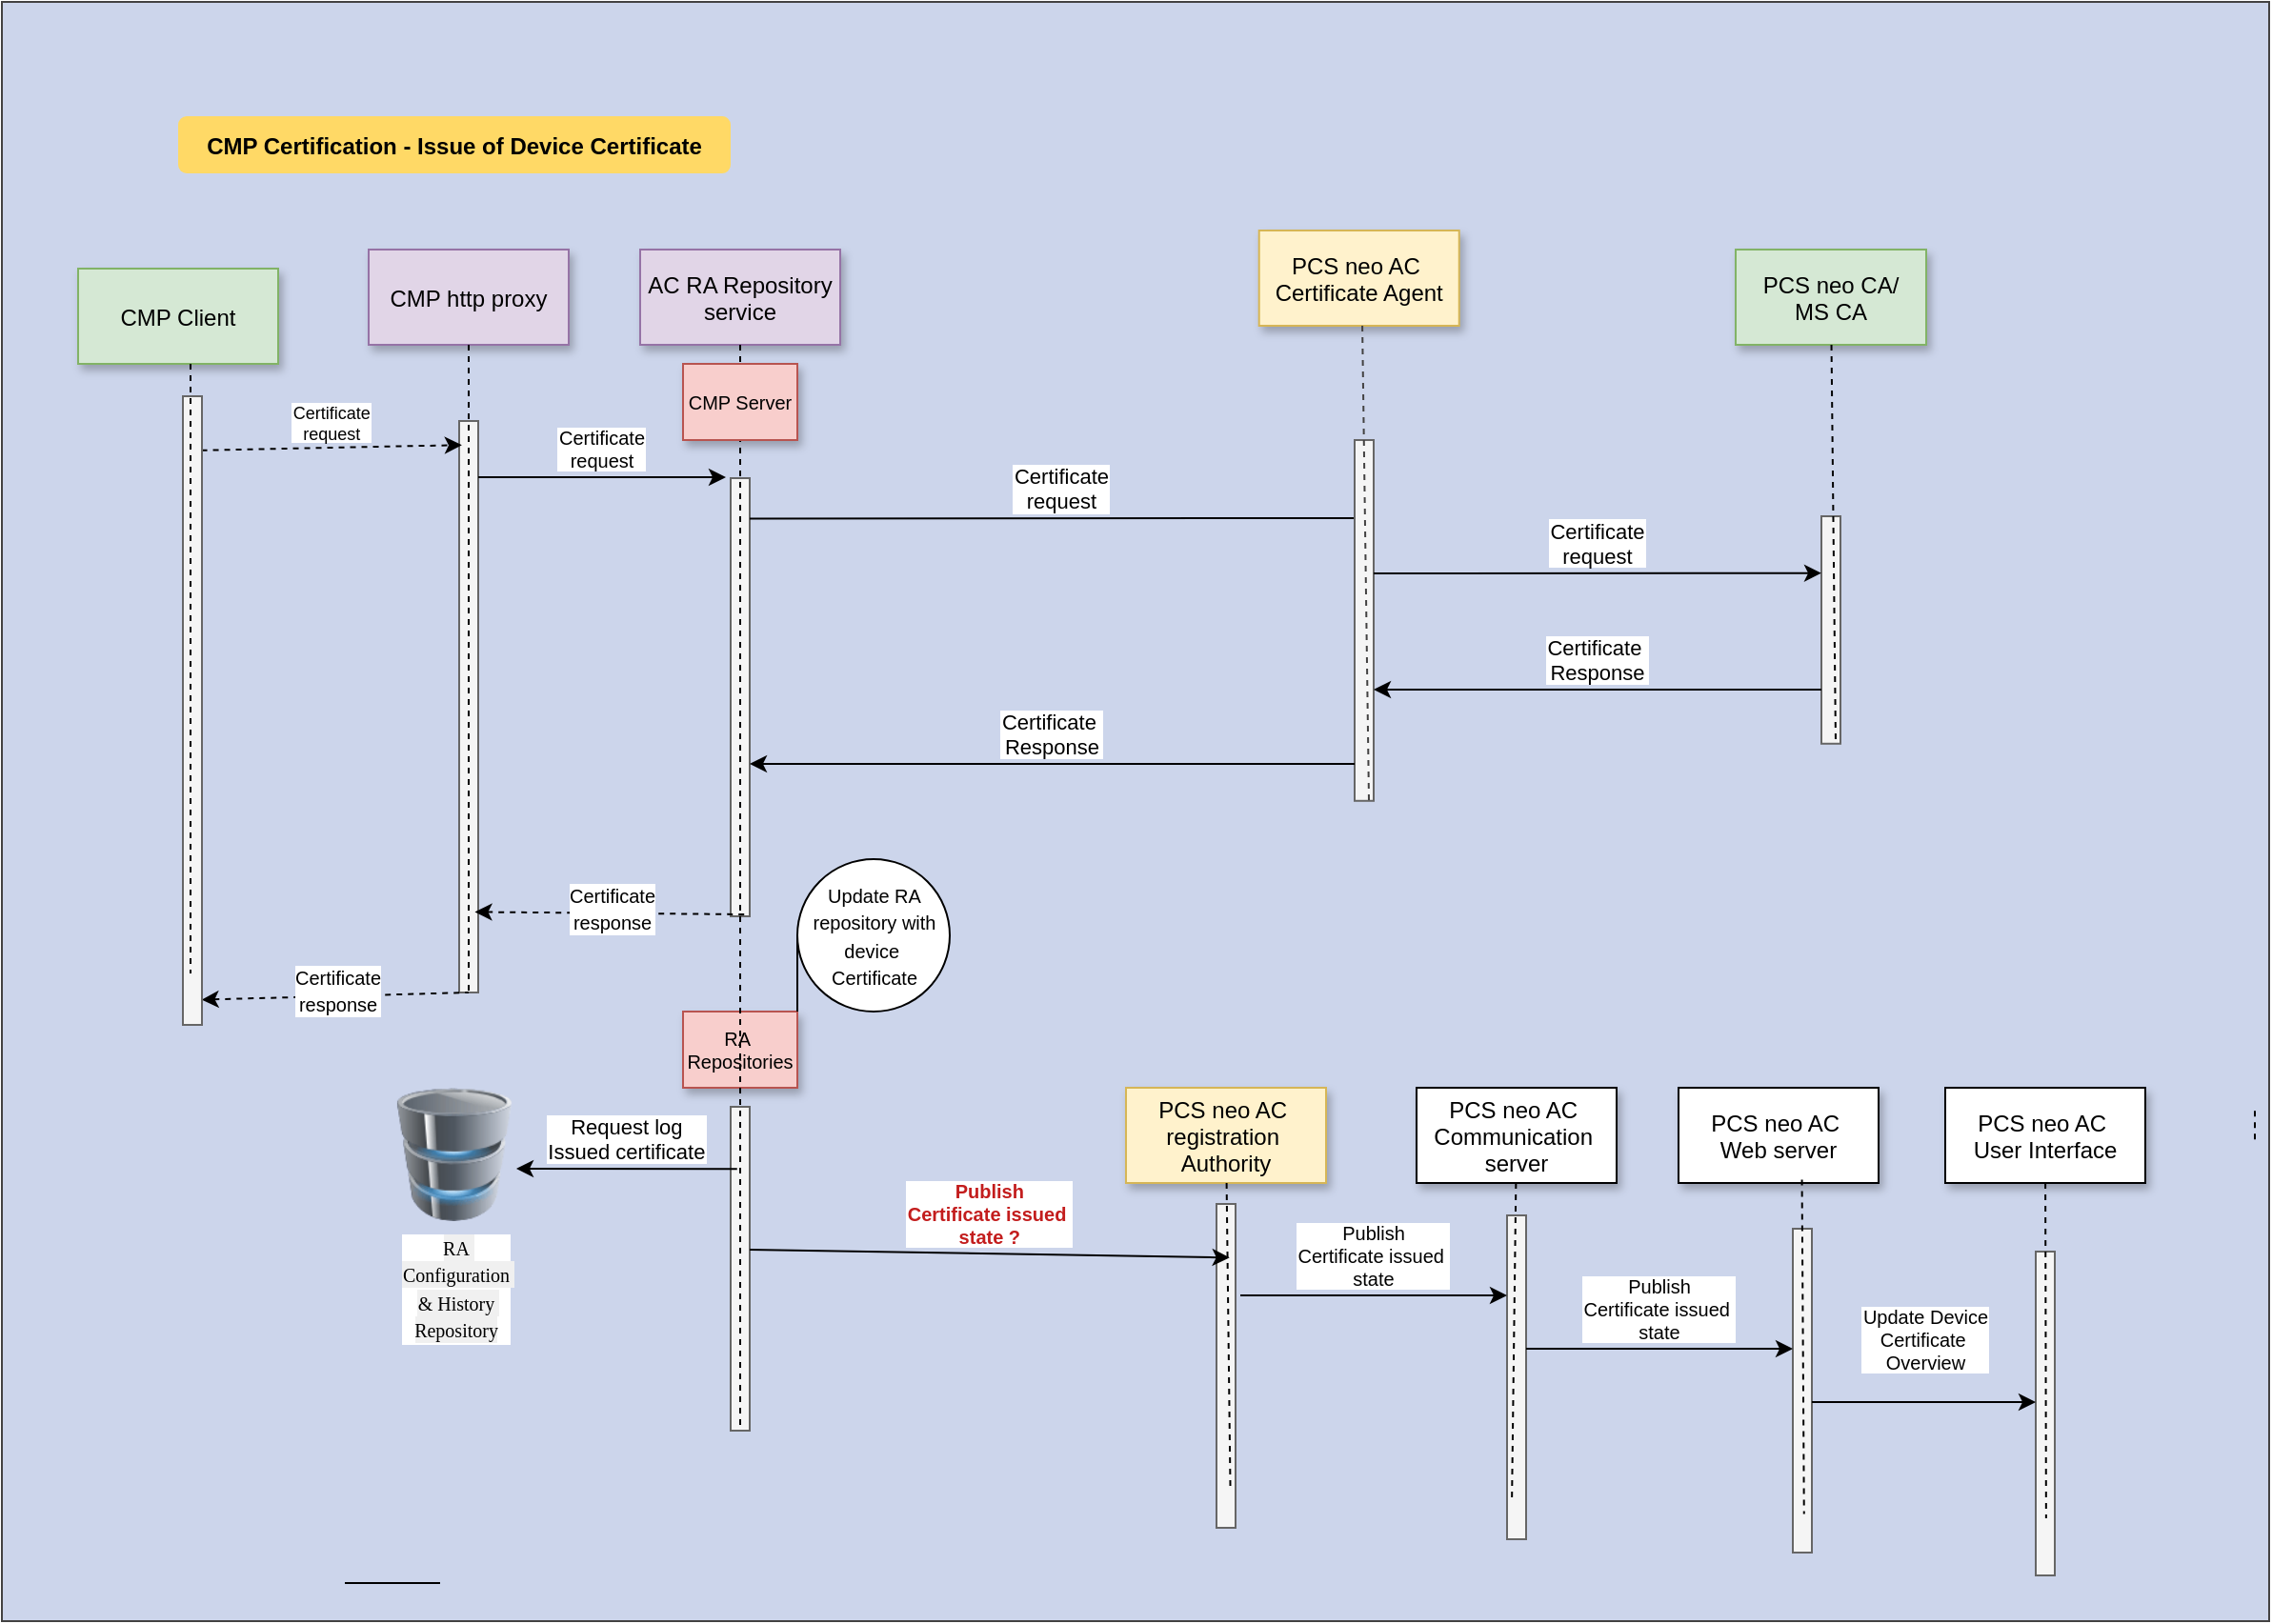 <mxfile version="26.2.9">
  <diagram name="Page-1" id="9361dd3d-8414-5efd-6122-117bd74ce7a7">
    <mxGraphModel dx="2003" dy="1234" grid="1" gridSize="10" guides="1" tooltips="1" connect="1" arrows="1" fold="1" page="0" pageScale="1.5" pageWidth="826" pageHeight="1169" background="none" math="0" shadow="0">
      <root>
        <mxCell id="0" />
        <mxCell id="1" parent="0" />
        <mxCell id="20" value="" style="fillColor=#CCD5EB;strokeColor=light-dark(#434242, #ffc8c8);" parent="1" vertex="1">
          <mxGeometry x="-40" y="-70" width="1190" height="850" as="geometry" />
        </mxCell>
        <mxCell id="2" value="" style="fillColor=#f5f5f5;strokeColor=#666666;fontColor=#333333;" parent="1" vertex="1">
          <mxGeometry x="200" y="150" width="10" height="300" as="geometry" />
        </mxCell>
        <mxCell id="3" value="Certificate&#xa;request" style="edgeStyle=none;verticalLabelPosition=top;verticalAlign=bottom;labelPosition=left;align=center;spacing=1;fontSize=9;dashed=1;exitX=0.978;exitY=0.086;exitDx=0;exitDy=0;exitPerimeter=0;entryX=0.144;entryY=0.042;entryDx=0;entryDy=0;entryPerimeter=0;" parent="1" edge="1" target="2" source="tpsU3pb73Hbp_vr3Kudf-130">
          <mxGeometry width="100" height="100" as="geometry">
            <mxPoint x="110" y="149.5" as="sourcePoint" />
            <mxPoint x="200" y="149.5" as="targetPoint" />
            <mxPoint as="offset" />
          </mxGeometry>
        </mxCell>
        <mxCell id="4" value="CMP http proxy" style="shadow=1;fillColor=#e1d5e7;strokeColor=#9673a6;" parent="1" vertex="1">
          <mxGeometry x="152.5" y="60" width="105" height="50" as="geometry" />
        </mxCell>
        <mxCell id="6" value="" style="fillColor=#f5f5f5;strokeColor=#666666;fontColor=#333333;" parent="1" vertex="1">
          <mxGeometry x="342.5" y="180" width="10" height="230" as="geometry" />
        </mxCell>
        <mxCell id="7" value="AC RA Repository&#xa;service" style="shadow=1;fillColor=#e1d5e7;strokeColor=#9673a6;" parent="1" vertex="1">
          <mxGeometry x="295" y="60" width="105" height="50" as="geometry" />
        </mxCell>
        <mxCell id="8" value="" style="edgeStyle=none;endArrow=none;dashed=1;entryX=0.5;entryY=1;entryDx=0;entryDy=0;" parent="1" source="7" target="tpsU3pb73Hbp_vr3Kudf-109" edge="1">
          <mxGeometry width="100" height="100" as="geometry">
            <mxPoint x="347.259" y="110" as="sourcePoint" />
            <mxPoint x="347.576" y="165" as="targetPoint" />
          </mxGeometry>
        </mxCell>
        <mxCell id="9" value="Certificate&#xa;request" style="edgeStyle=none;verticalLabelPosition=top;verticalAlign=bottom;fontSize=10;" parent="1" edge="1">
          <mxGeometry x="220" y="92" width="100" height="100" as="geometry">
            <mxPoint x="210" y="179.5" as="sourcePoint" />
            <mxPoint x="340" y="179.5" as="targetPoint" />
          </mxGeometry>
        </mxCell>
        <mxCell id="13" value="Certificate&#xa;request" style="edgeStyle=none;verticalLabelPosition=top;verticalAlign=bottom;" parent="1" edge="1">
          <mxGeometry x="385.455" y="113.916" width="100" height="100" as="geometry">
            <mxPoint x="352.5" y="201.206" as="sourcePoint" />
            <mxPoint x="680" y="201" as="targetPoint" />
          </mxGeometry>
        </mxCell>
        <mxCell id="21" value="" style="fillColor=#f5f5f5;strokeColor=#666666;fontColor=#333333;" parent="1" vertex="1">
          <mxGeometry x="670" y="160" width="10" height="189.39" as="geometry" />
        </mxCell>
        <mxCell id="22" value="PCS neo AC &#xa;Certificate Agent" style="shadow=1;fillColor=#fff2cc;strokeColor=#d6b656;" parent="1" vertex="1">
          <mxGeometry x="619.86" y="50" width="105" height="50" as="geometry" />
        </mxCell>
        <mxCell id="23" value="" style="edgeStyle=none;endArrow=none;dashed=1;strokeColor=light-dark(#434242, #ffc8c8);entryX=0.75;entryY=1;entryDx=0;entryDy=0;" parent="1" target="21" edge="1">
          <mxGeometry x="614.488" y="175.0" width="100" height="100" as="geometry">
            <mxPoint x="674.042" y="100" as="sourcePoint" />
            <mxPoint x="675.949" y="269.394" as="targetPoint" />
          </mxGeometry>
        </mxCell>
        <mxCell id="24" value="PCS neo CA/&#xa;MS CA" style="shadow=1;fillColor=#d5e8d4;strokeColor=#82b366;" parent="1" vertex="1">
          <mxGeometry x="870" y="60" width="100" height="50" as="geometry" />
        </mxCell>
        <mxCell id="26" value="" style="fillColor=#f5f5f5;strokeColor=#666666;fontColor=#333333;" parent="1" vertex="1">
          <mxGeometry x="915" y="200" width="10" height="119.39" as="geometry" />
        </mxCell>
        <mxCell id="33" value="" style="edgeStyle=elbowEdgeStyle;elbow=horizontal;endArrow=none;dashed=1;entryX=0.5;entryY=1;entryDx=0;entryDy=0;" parent="1" source="4" target="2" edge="1">
          <mxGeometry x="230.0" y="310" width="100" height="100" as="geometry">
            <mxPoint x="230.0" y="410" as="sourcePoint" />
            <mxPoint x="330" y="310" as="targetPoint" />
          </mxGeometry>
        </mxCell>
        <mxCell id="34" value="Certificate &#xa;Response" style="edgeStyle=elbowEdgeStyle;elbow=vertical;verticalLabelPosition=top;verticalAlign=bottom" parent="1" edge="1" source="26">
          <mxGeometry x="550" y="261.736" width="100" height="100" as="geometry">
            <mxPoint x="797.5" y="291.13" as="sourcePoint" />
            <mxPoint x="680" y="291.13" as="targetPoint" />
            <Array as="points" />
          </mxGeometry>
        </mxCell>
        <mxCell id="52" value="" style="edgeStyle=none;endArrow=none;dashed=1" parent="1" source="tpsU3pb73Hbp_vr3Kudf-97" edge="1">
          <mxGeometry x="376.571" y="339.697" width="100" height="100" as="geometry">
            <mxPoint x="451.736" y="284.697" as="sourcePoint" />
            <mxPoint x="347.5" y="464.167" as="targetPoint" />
          </mxGeometry>
        </mxCell>
        <mxCell id="56" value="" style="edgeStyle=none;endArrow=none;dashed=1" parent="1" edge="1">
          <mxGeometry x="1204.071" y="380.087" width="100" height="100" as="geometry">
            <mxPoint x="1142.5" y="512.083" as="sourcePoint" />
            <mxPoint x="1142.5" y="530" as="targetPoint" />
          </mxGeometry>
        </mxCell>
        <mxCell id="71" value="CMP Certification - Issue of Device Certificate" style="rounded=1;fontStyle=1;fillColor=#FFD966;strokeColor=none" parent="1" vertex="1">
          <mxGeometry x="52.5" y="-10" width="290" height="30" as="geometry" />
        </mxCell>
        <mxCell id="86" value="" style="edgeStyle=elbowEdgeStyle;elbow=vertical;endArrow=none" parent="1" edge="1">
          <mxGeometry x="50.0" y="709.988" width="100" height="100" as="geometry">
            <mxPoint x="190.0" y="759.988" as="sourcePoint" />
            <mxPoint x="140.0" y="759.988" as="targetPoint" />
          </mxGeometry>
        </mxCell>
        <mxCell id="tpsU3pb73Hbp_vr3Kudf-94" value="CMP Server" style="shadow=1;fillColor=#f8cecc;strokeColor=#b85450;fontSize=10;" vertex="1" parent="1">
          <mxGeometry x="317.5" y="120" width="60" height="40" as="geometry" />
        </mxCell>
        <mxCell id="tpsU3pb73Hbp_vr3Kudf-95" value="Certificate&#xa;request" style="edgeStyle=none;verticalLabelPosition=top;verticalAlign=bottom;entryX=0;entryY=0.25;entryDx=0;entryDy=0;" edge="1" parent="1" target="26">
          <mxGeometry x="385.455" y="113.916" width="100" height="100" as="geometry">
            <mxPoint x="680" y="230" as="sourcePoint" />
            <mxPoint x="800" y="230" as="targetPoint" />
          </mxGeometry>
        </mxCell>
        <mxCell id="tpsU3pb73Hbp_vr3Kudf-96" value="Certificate &#xa;Response" style="edgeStyle=elbowEdgeStyle;elbow=vertical;verticalLabelPosition=top;verticalAlign=bottom" edge="1" parent="1" source="21">
          <mxGeometry x="550" y="261.736" width="100" height="100" as="geometry">
            <mxPoint x="470.0" y="330.0" as="sourcePoint" />
            <mxPoint x="352.5" y="330.0" as="targetPoint" />
            <Array as="points" />
          </mxGeometry>
        </mxCell>
        <mxCell id="tpsU3pb73Hbp_vr3Kudf-97" value="RA &#xa;Repositories" style="shadow=1;fillColor=#f8cecc;strokeColor=#b85450;fontSize=10;" vertex="1" parent="1">
          <mxGeometry x="317.5" y="460" width="60" height="40" as="geometry" />
        </mxCell>
        <mxCell id="tpsU3pb73Hbp_vr3Kudf-104" value="&lt;font style=&quot;font-size: 10px;&quot;&gt;Update RA repository with device&amp;nbsp;&lt;/font&gt;&lt;div&gt;&lt;font style=&quot;font-size: 10px;&quot;&gt;Certificate&lt;/font&gt;&lt;/div&gt;" style="shape=tapeData;whiteSpace=wrap;html=1;perimeter=ellipsePerimeter;direction=south;" vertex="1" parent="1">
          <mxGeometry x="377.5" y="380" width="80" height="80" as="geometry" />
        </mxCell>
        <mxCell id="tpsU3pb73Hbp_vr3Kudf-105" value="" style="edgeStyle=none;verticalLabelPosition=top;verticalAlign=bottom;endArrow=none;startArrow=classic;dashed=1;exitX=0.824;exitY=0.929;exitDx=0;exitDy=0;exitPerimeter=0;" edge="1" parent="1">
          <mxGeometry x="220" y="172.259" width="100" height="100" as="geometry">
            <mxPoint x="208.24" y="407.7" as="sourcePoint" />
            <mxPoint x="350" y="409" as="targetPoint" />
          </mxGeometry>
        </mxCell>
        <mxCell id="tpsU3pb73Hbp_vr3Kudf-121" value="Text" style="edgeLabel;html=1;align=center;verticalAlign=middle;resizable=0;points=[];" vertex="1" connectable="0" parent="tpsU3pb73Hbp_vr3Kudf-105">
          <mxGeometry relative="1" as="geometry">
            <mxPoint x="2" y="-2" as="offset" />
          </mxGeometry>
        </mxCell>
        <mxCell id="tpsU3pb73Hbp_vr3Kudf-126" value="&lt;span style=&quot;font-size: 10px;&quot;&gt;Certificate&lt;/span&gt;&lt;br style=&quot;padding: 0px; margin: 0px; font-size: 10px;&quot;&gt;&lt;span style=&quot;font-size: 10px;&quot;&gt;response&lt;/span&gt;" style="edgeLabel;html=1;align=center;verticalAlign=middle;resizable=0;points=[];" vertex="1" connectable="0" parent="tpsU3pb73Hbp_vr3Kudf-105">
          <mxGeometry relative="1" as="geometry">
            <mxPoint x="1" y="-3" as="offset" />
          </mxGeometry>
        </mxCell>
        <mxCell id="tpsU3pb73Hbp_vr3Kudf-108" value="PCS neo AC &#xa;registration &#xa;Authority" style="shadow=1;fillColor=#fff2cc;strokeColor=#d6b656;" vertex="1" parent="1">
          <mxGeometry x="550" y="500" width="105" height="50" as="geometry" />
        </mxCell>
        <mxCell id="tpsU3pb73Hbp_vr3Kudf-109" value="" style="fillColor=#f5f5f5;strokeColor=#666666;fontColor=#333333;" vertex="1" parent="1">
          <mxGeometry x="342.5" y="510" width="10" height="170" as="geometry" />
        </mxCell>
        <mxCell id="tpsU3pb73Hbp_vr3Kudf-111" value="" style="fillColor=#f5f5f5;strokeColor=#666666;fontColor=#333333;" vertex="1" parent="1">
          <mxGeometry x="597.5" y="561" width="10" height="170" as="geometry" />
        </mxCell>
        <mxCell id="tpsU3pb73Hbp_vr3Kudf-112" value="Publish&#xa;Certificate issued &#xa;state ?" style="edgeStyle=none;verticalLabelPosition=top;verticalAlign=bottom;fontSize=10;entryX=0.685;entryY=0.201;entryDx=0;entryDy=0;entryPerimeter=0;fontColor=light-dark(#c31d1d, #ededed);fontStyle=1" edge="1" parent="1">
          <mxGeometry x="220" y="92" width="100" height="100" as="geometry">
            <mxPoint x="352.5" y="585" as="sourcePoint" />
            <mxPoint x="604.35" y="589.17" as="targetPoint" />
          </mxGeometry>
        </mxCell>
        <mxCell id="tpsU3pb73Hbp_vr3Kudf-113" value="PCS neo AC &#xa;Communication &#xa;server" style="shadow=1;" vertex="1" parent="1">
          <mxGeometry x="702.5" y="500" width="105" height="50" as="geometry" />
        </mxCell>
        <mxCell id="tpsU3pb73Hbp_vr3Kudf-114" value="" style="fillColor=#f5f5f5;strokeColor=#666666;fontColor=#333333;" vertex="1" parent="1">
          <mxGeometry x="750" y="567" width="10" height="170" as="geometry" />
        </mxCell>
        <mxCell id="tpsU3pb73Hbp_vr3Kudf-115" value="Publish&#xa;Certificate issued &#xa;state" style="edgeStyle=none;verticalLabelPosition=top;verticalAlign=bottom;fontSize=10;entryX=0.685;entryY=0.201;entryDx=0;entryDy=0;entryPerimeter=0;" edge="1" parent="1">
          <mxGeometry x="220" y="92" width="100" height="100" as="geometry">
            <mxPoint x="610" y="609" as="sourcePoint" />
            <mxPoint x="750" y="609" as="targetPoint" />
          </mxGeometry>
        </mxCell>
        <mxCell id="tpsU3pb73Hbp_vr3Kudf-116" value="PCS neo AC &#xa;Web server" style="shadow=1;" vertex="1" parent="1">
          <mxGeometry x="840" y="500" width="105" height="50" as="geometry" />
        </mxCell>
        <mxCell id="tpsU3pb73Hbp_vr3Kudf-117" value="" style="fillColor=#f5f5f5;strokeColor=#666666;fontColor=#333333;" vertex="1" parent="1">
          <mxGeometry x="900" y="574" width="10" height="170" as="geometry" />
        </mxCell>
        <mxCell id="tpsU3pb73Hbp_vr3Kudf-118" value="Publish&#xa;Certificate issued &#xa;state" style="edgeStyle=none;verticalLabelPosition=top;verticalAlign=bottom;fontSize=10;entryX=0.685;entryY=0.201;entryDx=0;entryDy=0;entryPerimeter=0;" edge="1" parent="1">
          <mxGeometry x="220" y="92" width="100" height="100" as="geometry">
            <mxPoint x="760" y="637" as="sourcePoint" />
            <mxPoint x="900" y="637" as="targetPoint" />
          </mxGeometry>
        </mxCell>
        <mxCell id="tpsU3pb73Hbp_vr3Kudf-119" value="&lt;span style=&quot;white-space: pre-wrap; background-color: rgb(240, 240, 240);&quot;&gt;&lt;font face=&quot;Verdana&quot; style=&quot;font-size: 10px;&quot;&gt;RA Configuration &lt;/font&gt;&lt;/span&gt;&lt;div&gt;&lt;span style=&quot;white-space: pre-wrap; background-color: rgb(240, 240, 240);&quot;&gt;&lt;font face=&quot;Verdana&quot; style=&quot;font-size: 10px;&quot;&gt;&amp;amp; History Repository&lt;/font&gt;&lt;/span&gt;&lt;/div&gt;" style="image;html=1;image=img/lib/clip_art/computers/Database_128x128.png" vertex="1" parent="1">
          <mxGeometry x="165" y="500" width="65" height="70" as="geometry" />
        </mxCell>
        <mxCell id="tpsU3pb73Hbp_vr3Kudf-120" value="Request log&#xa;Issued certificate" style="edgeStyle=elbowEdgeStyle;elbow=vertical;verticalLabelPosition=top;verticalAlign=bottom;exitX=0.339;exitY=0.192;exitDx=0;exitDy=0;exitPerimeter=0;" edge="1" parent="1" source="tpsU3pb73Hbp_vr3Kudf-109" target="tpsU3pb73Hbp_vr3Kudf-119">
          <mxGeometry width="100" height="100" as="geometry">
            <mxPoint x="587.5" y="544.44" as="sourcePoint" />
            <mxPoint x="270" y="544.44" as="targetPoint" />
          </mxGeometry>
        </mxCell>
        <mxCell id="tpsU3pb73Hbp_vr3Kudf-122" value="PCS neo AC &#xa;User Interface" style="shadow=1;" vertex="1" parent="1">
          <mxGeometry x="980" y="500" width="105" height="50" as="geometry" />
        </mxCell>
        <mxCell id="tpsU3pb73Hbp_vr3Kudf-123" value="" style="fillColor=#f5f5f5;strokeColor=#666666;fontColor=#333333;" vertex="1" parent="1">
          <mxGeometry x="1027.5" y="586" width="10" height="170" as="geometry" />
        </mxCell>
        <mxCell id="tpsU3pb73Hbp_vr3Kudf-124" value="Update Device&#xa;Certificate &#xa;Overview&#xa;" style="edgeStyle=none;verticalLabelPosition=top;verticalAlign=bottom;fontSize=10;entryX=0.685;entryY=0.201;entryDx=0;entryDy=0;entryPerimeter=0;" edge="1" parent="1">
          <mxGeometry width="100" height="100" as="geometry">
            <mxPoint x="910" y="665" as="sourcePoint" />
            <mxPoint x="1027.5" y="665" as="targetPoint" />
            <mxPoint x="1" as="offset" />
          </mxGeometry>
        </mxCell>
        <mxCell id="tpsU3pb73Hbp_vr3Kudf-127" value="" style="edgeStyle=none;verticalLabelPosition=top;verticalAlign=bottom;endArrow=none;startArrow=classic;dashed=1;exitX=0.978;exitY=0.96;exitDx=0;exitDy=0;exitPerimeter=0;entryX=0.5;entryY=1;entryDx=0;entryDy=0;" edge="1" parent="1" source="tpsU3pb73Hbp_vr3Kudf-130" target="2">
          <mxGeometry x="220" y="172.259" width="100" height="100" as="geometry">
            <mxPoint x="68" y="264.5" as="sourcePoint" />
            <mxPoint x="210" y="265.5" as="targetPoint" />
          </mxGeometry>
        </mxCell>
        <mxCell id="tpsU3pb73Hbp_vr3Kudf-128" value="Text" style="edgeLabel;html=1;align=center;verticalAlign=middle;resizable=0;points=[];" vertex="1" connectable="0" parent="tpsU3pb73Hbp_vr3Kudf-127">
          <mxGeometry relative="1" as="geometry">
            <mxPoint x="2" y="-2" as="offset" />
          </mxGeometry>
        </mxCell>
        <mxCell id="tpsU3pb73Hbp_vr3Kudf-129" value="&lt;span style=&quot;font-size: 10px;&quot;&gt;Certificate&lt;/span&gt;&lt;br style=&quot;padding: 0px; margin: 0px; font-size: 10px;&quot;&gt;&lt;span style=&quot;font-size: 10px;&quot;&gt;response&lt;/span&gt;" style="edgeLabel;html=1;align=center;verticalAlign=middle;resizable=0;points=[];" vertex="1" connectable="0" parent="tpsU3pb73Hbp_vr3Kudf-127">
          <mxGeometry relative="1" as="geometry">
            <mxPoint x="1" y="-3" as="offset" />
          </mxGeometry>
        </mxCell>
        <mxCell id="tpsU3pb73Hbp_vr3Kudf-130" value="" style="fillColor=#f5f5f5;strokeColor=#666666;fillStyle=auto;fontColor=#333333;" vertex="1" parent="1">
          <mxGeometry x="55" y="137" width="10" height="330" as="geometry" />
        </mxCell>
        <mxCell id="tpsU3pb73Hbp_vr3Kudf-131" value="CMP Client" style="shadow=1;fillColor=#d5e8d4;strokeColor=#82b366;" vertex="1" parent="1">
          <mxGeometry y="70" width="105" height="50" as="geometry" />
        </mxCell>
        <mxCell id="tpsU3pb73Hbp_vr3Kudf-132" value="" style="elbow=horizontal;endArrow=none;dashed=1;rounded=0;" edge="1" parent="1">
          <mxGeometry x="230.0" y="310" width="100" height="100" as="geometry">
            <mxPoint x="59" y="120" as="sourcePoint" />
            <mxPoint x="59" y="440" as="targetPoint" />
          </mxGeometry>
        </mxCell>
        <mxCell id="tpsU3pb73Hbp_vr3Kudf-133" value="" style="edgeStyle=none;endArrow=none;dashed=1;entryX=0.256;entryY=0.876;entryDx=0;entryDy=0;entryPerimeter=0;" edge="1" parent="1" source="tpsU3pb73Hbp_vr3Kudf-113" target="tpsU3pb73Hbp_vr3Kudf-114">
          <mxGeometry x="272.335" y="165" width="100" height="100" as="geometry">
            <mxPoint x="613" y="560" as="sourcePoint" />
            <mxPoint x="615" y="722" as="targetPoint" />
          </mxGeometry>
        </mxCell>
        <mxCell id="tpsU3pb73Hbp_vr3Kudf-134" value="" style="edgeStyle=none;endArrow=none;dashed=1;entryX=0.589;entryY=0.881;entryDx=0;entryDy=0;entryPerimeter=0;exitX=0.617;exitY=0.964;exitDx=0;exitDy=0;exitPerimeter=0;" edge="1" parent="1" source="tpsU3pb73Hbp_vr3Kudf-116" target="tpsU3pb73Hbp_vr3Kudf-117">
          <mxGeometry x="272.335" y="165" width="100" height="100" as="geometry">
            <mxPoint x="906" y="540" as="sourcePoint" />
            <mxPoint x="763" y="726" as="targetPoint" />
          </mxGeometry>
        </mxCell>
        <mxCell id="tpsU3pb73Hbp_vr3Kudf-135" value="" style="edgeStyle=none;endArrow=none;dashed=1;entryX=0.589;entryY=0.881;entryDx=0;entryDy=0;entryPerimeter=0;" edge="1" parent="1" source="tpsU3pb73Hbp_vr3Kudf-122">
          <mxGeometry x="272.335" y="165" width="100" height="100" as="geometry">
            <mxPoint x="1031.94" y="550" as="sourcePoint" />
            <mxPoint x="1032.94" y="726" as="targetPoint" />
          </mxGeometry>
        </mxCell>
        <mxCell id="tpsU3pb73Hbp_vr3Kudf-98" value="" style="edgeStyle=none;endArrow=none;dashed=1;entryX=0.5;entryY=1;entryDx=0;entryDy=0;" edge="1" parent="1" source="6" target="tpsU3pb73Hbp_vr3Kudf-109">
          <mxGeometry width="100" height="100" as="geometry">
            <mxPoint x="348" y="350" as="sourcePoint" />
            <mxPoint x="347.5" y="464.167" as="targetPoint" />
          </mxGeometry>
        </mxCell>
        <mxCell id="25" value="" style="edgeStyle=none;endArrow=none;dashed=1;entryX=0.75;entryY=1;entryDx=0;entryDy=0;" parent="1" source="24" target="26" edge="1">
          <mxGeometry x="727.335" y="165" width="100" height="100" as="geometry">
            <mxPoint x="802.259" y="110" as="sourcePoint" />
            <mxPoint x="802.576" y="165" as="targetPoint" />
          </mxGeometry>
        </mxCell>
        <mxCell id="tpsU3pb73Hbp_vr3Kudf-110" value="" style="edgeStyle=none;endArrow=none;dashed=1;entryX=0.728;entryY=0.886;entryDx=0;entryDy=0;entryPerimeter=0;" edge="1" parent="1" source="tpsU3pb73Hbp_vr3Kudf-108" target="tpsU3pb73Hbp_vr3Kudf-111">
          <mxGeometry x="272.335" y="165" width="100" height="100" as="geometry">
            <mxPoint x="514" y="560" as="sourcePoint" />
            <mxPoint x="514" y="630" as="targetPoint" />
          </mxGeometry>
        </mxCell>
      </root>
    </mxGraphModel>
  </diagram>
</mxfile>
